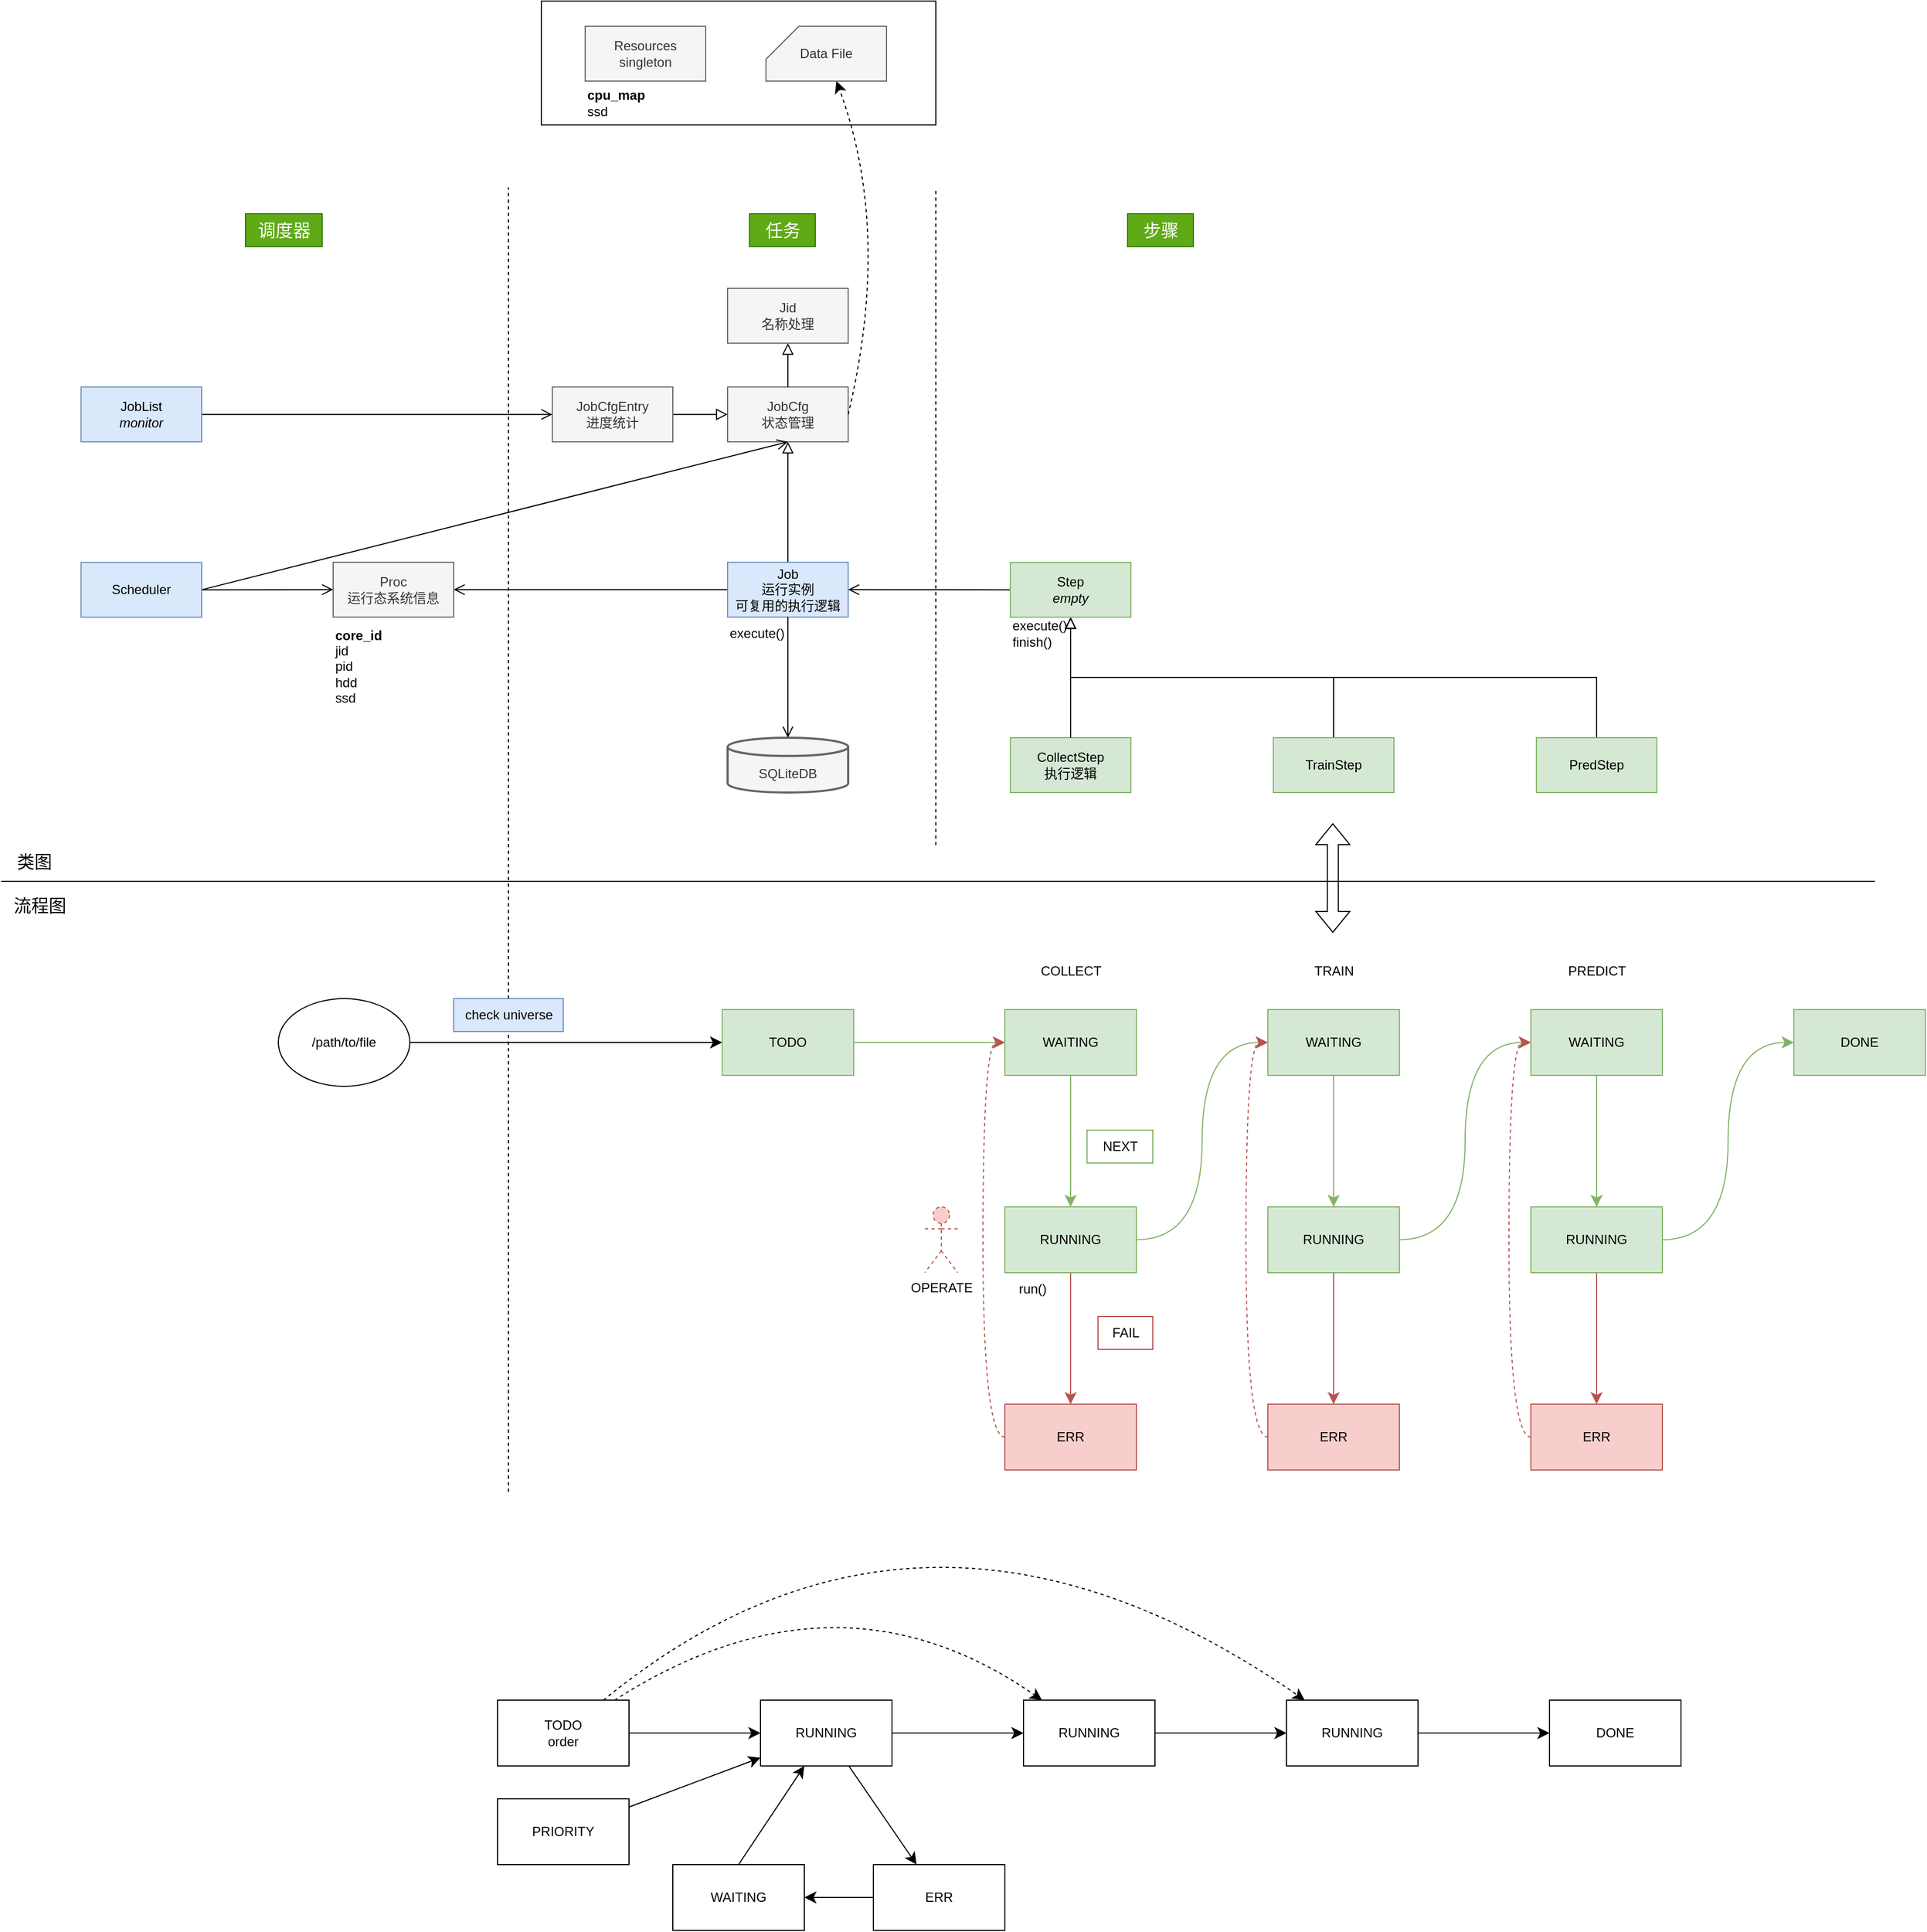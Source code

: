 <mxfile version="24.7.12">
  <diagram name="第 1 页" id="7KTaMBhgqVzbro8H5_XD">
    <mxGraphModel dx="731" dy="1300" grid="1" gridSize="10" guides="1" tooltips="1" connect="1" arrows="1" fold="1" page="0" pageScale="1" pageWidth="850" pageHeight="1100" math="0" shadow="0">
      <root>
        <mxCell id="0" />
        <mxCell id="1" parent="0" />
        <mxCell id="EudtSMNAYD2UXil9M96t-14" value="" style="edgeStyle=none;curved=1;rounded=0;orthogonalLoop=1;jettySize=auto;html=1;fontSize=12;startSize=8;endSize=8;" edge="1" parent="1" source="EudtSMNAYD2UXil9M96t-3" target="EudtSMNAYD2UXil9M96t-13">
          <mxGeometry relative="1" as="geometry" />
        </mxCell>
        <mxCell id="EudtSMNAYD2UXil9M96t-3" value="RUNNING" style="whiteSpace=wrap;html=1;rounded=0;" vertex="1" parent="1">
          <mxGeometry x="1240" y="1580" width="120" height="60" as="geometry" />
        </mxCell>
        <mxCell id="JNSrJHHTEGONHWkqj-x3-166" value="" style="endArrow=none;dashed=1;html=1;rounded=0;fontSize=12;startSize=8;endSize=8;curved=1;" parent="1" edge="1">
          <mxGeometry width="50" height="50" relative="1" as="geometry">
            <mxPoint x="1010" y="1390" as="sourcePoint" />
            <mxPoint x="1010" y="200" as="targetPoint" />
          </mxGeometry>
        </mxCell>
        <mxCell id="JNSrJHHTEGONHWkqj-x3-173" style="edgeStyle=none;curved=1;rounded=0;orthogonalLoop=1;jettySize=auto;html=1;entryX=0.5;entryY=0;entryDx=0;entryDy=0;fontSize=12;startSize=8;endSize=8;endArrow=none;endFill=0;startArrow=block;startFill=0;" parent="1" source="JNSrJHHTEGONHWkqj-x3-54" target="JNSrJHHTEGONHWkqj-x3-53" edge="1">
          <mxGeometry relative="1" as="geometry" />
        </mxCell>
        <mxCell id="JNSrJHHTEGONHWkqj-x3-54" value="&lt;div&gt;JobCfg&lt;/div&gt;&lt;div&gt;状态管理&lt;/div&gt;" style="html=1;whiteSpace=wrap;fillColor=#f5f5f5;strokeColor=#666666;fontColor=#333333;" parent="1" vertex="1">
          <mxGeometry x="1210" y="382.08" width="110" height="50" as="geometry" />
        </mxCell>
        <mxCell id="JNSrJHHTEGONHWkqj-x3-60" value="" style="edgeStyle=orthogonalEdgeStyle;rounded=0;orthogonalLoop=1;jettySize=auto;html=1;fontSize=12;startSize=8;endSize=8;endArrow=none;endFill=0;startArrow=block;startFill=0;" parent="1" source="JNSrJHHTEGONHWkqj-x3-55" target="JNSrJHHTEGONHWkqj-x3-54" edge="1">
          <mxGeometry relative="1" as="geometry" />
        </mxCell>
        <mxCell id="JNSrJHHTEGONHWkqj-x3-55" value="&lt;div&gt;Jid&lt;/div&gt;&lt;div&gt;名称处理&lt;br&gt;&lt;/div&gt;" style="html=1;whiteSpace=wrap;fillColor=#f5f5f5;fontColor=#333333;strokeColor=#666666;" parent="1" vertex="1">
          <mxGeometry x="1210" y="292.08" width="110" height="50" as="geometry" />
        </mxCell>
        <mxCell id="JNSrJHHTEGONHWkqj-x3-89" value="" style="edgeStyle=none;curved=1;rounded=0;orthogonalLoop=1;jettySize=auto;html=1;fontSize=12;startSize=8;endSize=8;endArrow=none;endFill=0;exitX=1;exitY=0.5;exitDx=0;exitDy=0;entryX=0;entryY=0.5;entryDx=0;entryDy=0;startArrow=open;startFill=0;" parent="1" source="JNSrJHHTEGONHWkqj-x3-56" target="JNSrJHHTEGONHWkqj-x3-53" edge="1">
          <mxGeometry relative="1" as="geometry" />
        </mxCell>
        <mxCell id="JNSrJHHTEGONHWkqj-x3-64" style="rounded=0;orthogonalLoop=1;jettySize=auto;html=1;entryX=0;entryY=0.5;entryDx=0;entryDy=0;fontSize=12;startSize=8;endSize=8;endArrow=open;endFill=0;exitX=1;exitY=0.5;exitDx=0;exitDy=0;" parent="1" source="JNSrJHHTEGONHWkqj-x3-57" target="JNSrJHHTEGONHWkqj-x3-56" edge="1">
          <mxGeometry relative="1" as="geometry" />
        </mxCell>
        <mxCell id="JNSrJHHTEGONHWkqj-x3-93" style="edgeStyle=none;curved=1;rounded=0;orthogonalLoop=1;jettySize=auto;html=1;exitX=1;exitY=0.5;exitDx=0;exitDy=0;entryX=0.5;entryY=1;entryDx=0;entryDy=0;fontSize=12;startSize=8;endSize=8;endArrow=open;endFill=0;" parent="1" source="JNSrJHHTEGONHWkqj-x3-57" target="JNSrJHHTEGONHWkqj-x3-54" edge="1">
          <mxGeometry relative="1" as="geometry" />
        </mxCell>
        <mxCell id="JNSrJHHTEGONHWkqj-x3-57" value="&lt;div&gt;Scheduler&lt;/div&gt;" style="html=1;whiteSpace=wrap;fillColor=#dae8fc;strokeColor=#6c8ebf;" parent="1" vertex="1">
          <mxGeometry x="620" y="542.07" width="110" height="50" as="geometry" />
        </mxCell>
        <mxCell id="JNSrJHHTEGONHWkqj-x3-258" value="" style="edgeStyle=none;curved=1;rounded=0;orthogonalLoop=1;jettySize=auto;html=1;fontSize=12;startSize=8;endSize=8;endArrow=block;endFill=0;" parent="1" source="JNSrJHHTEGONHWkqj-x3-90" target="JNSrJHHTEGONHWkqj-x3-54" edge="1">
          <mxGeometry relative="1" as="geometry" />
        </mxCell>
        <mxCell id="JNSrJHHTEGONHWkqj-x3-90" value="&lt;div&gt;JobCfgEntry&lt;/div&gt;&lt;div&gt;进度统计&lt;br&gt;&lt;/div&gt;" style="html=1;whiteSpace=wrap;fillColor=#f5f5f5;strokeColor=#666666;fontColor=#333333;" parent="1" vertex="1">
          <mxGeometry x="1050" y="382.08" width="110" height="50" as="geometry" />
        </mxCell>
        <mxCell id="JNSrJHHTEGONHWkqj-x3-119" value="" style="edgeStyle=none;curved=1;rounded=0;orthogonalLoop=1;jettySize=auto;html=1;fontSize=12;startSize=8;endSize=8;fillColor=#d5e8d4;strokeColor=#82b366;" parent="1" source="JNSrJHHTEGONHWkqj-x3-113" target="JNSrJHHTEGONHWkqj-x3-118" edge="1">
          <mxGeometry relative="1" as="geometry" />
        </mxCell>
        <mxCell id="JNSrJHHTEGONHWkqj-x3-113" value="TODO" style="rounded=0;whiteSpace=wrap;html=1;fillColor=#d5e8d4;strokeColor=#82b366;" parent="1" vertex="1">
          <mxGeometry x="1205" y="950" width="120" height="60" as="geometry" />
        </mxCell>
        <mxCell id="JNSrJHHTEGONHWkqj-x3-122" value="" style="edgeStyle=none;curved=1;rounded=0;orthogonalLoop=1;jettySize=auto;html=1;fontSize=12;startSize=8;endSize=8;fillColor=#d5e8d4;strokeColor=#82b366;" parent="1" source="JNSrJHHTEGONHWkqj-x3-118" target="JNSrJHHTEGONHWkqj-x3-121" edge="1">
          <mxGeometry relative="1" as="geometry" />
        </mxCell>
        <mxCell id="JNSrJHHTEGONHWkqj-x3-118" value="&lt;div&gt;WAITING&lt;/div&gt;" style="rounded=0;whiteSpace=wrap;html=1;fillColor=#d5e8d4;strokeColor=#82b366;" parent="1" vertex="1">
          <mxGeometry x="1463" y="950" width="120" height="60" as="geometry" />
        </mxCell>
        <mxCell id="JNSrJHHTEGONHWkqj-x3-127" value="" style="edgeStyle=none;curved=1;rounded=0;orthogonalLoop=1;jettySize=auto;html=1;fontSize=12;startSize=8;endSize=8;fillColor=#f8cecc;strokeColor=#b85450;" parent="1" source="JNSrJHHTEGONHWkqj-x3-121" target="JNSrJHHTEGONHWkqj-x3-126" edge="1">
          <mxGeometry relative="1" as="geometry" />
        </mxCell>
        <mxCell id="JNSrJHHTEGONHWkqj-x3-121" value="RUNNING" style="rounded=0;whiteSpace=wrap;html=1;fillColor=#d5e8d4;strokeColor=#82b366;" parent="1" vertex="1">
          <mxGeometry x="1463" y="1130" width="120" height="60" as="geometry" />
        </mxCell>
        <mxCell id="JNSrJHHTEGONHWkqj-x3-149" style="edgeStyle=orthogonalEdgeStyle;rounded=0;orthogonalLoop=1;jettySize=auto;html=1;exitX=0;exitY=0.5;exitDx=0;exitDy=0;entryX=0;entryY=0.5;entryDx=0;entryDy=0;fontSize=12;startSize=8;endSize=8;curved=1;fillColor=#f8cecc;strokeColor=#b85450;dashed=1;" parent="1" source="JNSrJHHTEGONHWkqj-x3-126" target="JNSrJHHTEGONHWkqj-x3-118" edge="1">
          <mxGeometry relative="1" as="geometry" />
        </mxCell>
        <mxCell id="JNSrJHHTEGONHWkqj-x3-126" value="ERR" style="rounded=0;whiteSpace=wrap;html=1;fillColor=#f8cecc;strokeColor=#b85450;" parent="1" vertex="1">
          <mxGeometry x="1463" y="1310" width="120" height="60" as="geometry" />
        </mxCell>
        <mxCell id="JNSrJHHTEGONHWkqj-x3-142" value="" style="edgeStyle=none;curved=1;rounded=0;orthogonalLoop=1;jettySize=auto;html=1;fontSize=12;startSize=8;endSize=8;fillColor=#d5e8d4;strokeColor=#82b366;" parent="1" source="JNSrJHHTEGONHWkqj-x3-128" target="JNSrJHHTEGONHWkqj-x3-134" edge="1">
          <mxGeometry relative="1" as="geometry" />
        </mxCell>
        <mxCell id="JNSrJHHTEGONHWkqj-x3-128" value="&lt;div&gt;WAITING&lt;/div&gt;" style="rounded=0;whiteSpace=wrap;html=1;fillColor=#d5e8d4;strokeColor=#82b366;" parent="1" vertex="1">
          <mxGeometry x="1703" y="950" width="120" height="60" as="geometry" />
        </mxCell>
        <mxCell id="JNSrJHHTEGONHWkqj-x3-143" value="" style="edgeStyle=none;curved=1;rounded=0;orthogonalLoop=1;jettySize=auto;html=1;fontSize=12;startSize=8;endSize=8;fillColor=#d5e8d4;strokeColor=#82b366;" parent="1" source="JNSrJHHTEGONHWkqj-x3-130" target="JNSrJHHTEGONHWkqj-x3-136" edge="1">
          <mxGeometry relative="1" as="geometry" />
        </mxCell>
        <mxCell id="JNSrJHHTEGONHWkqj-x3-130" value="&lt;div&gt;WAITING&lt;/div&gt;" style="rounded=0;whiteSpace=wrap;html=1;fillColor=#d5e8d4;strokeColor=#82b366;" parent="1" vertex="1">
          <mxGeometry x="1943" y="950" width="120" height="60" as="geometry" />
        </mxCell>
        <mxCell id="JNSrJHHTEGONHWkqj-x3-132" value="DONE" style="rounded=0;whiteSpace=wrap;html=1;fillColor=#d5e8d4;strokeColor=#82b366;" parent="1" vertex="1">
          <mxGeometry x="2183" y="950" width="120" height="60" as="geometry" />
        </mxCell>
        <mxCell id="JNSrJHHTEGONHWkqj-x3-145" value="" style="edgeStyle=none;curved=1;rounded=0;orthogonalLoop=1;jettySize=auto;html=1;fontSize=12;startSize=8;endSize=8;fillColor=#f8cecc;strokeColor=#b85450;" parent="1" source="JNSrJHHTEGONHWkqj-x3-134" target="JNSrJHHTEGONHWkqj-x3-138" edge="1">
          <mxGeometry relative="1" as="geometry" />
        </mxCell>
        <mxCell id="JNSrJHHTEGONHWkqj-x3-147" style="edgeStyle=orthogonalEdgeStyle;curved=1;rounded=0;orthogonalLoop=1;jettySize=auto;html=1;exitX=1;exitY=0.5;exitDx=0;exitDy=0;entryX=0;entryY=0.5;entryDx=0;entryDy=0;fontSize=12;startSize=8;endSize=8;fillColor=#d5e8d4;strokeColor=#82b366;" parent="1" source="JNSrJHHTEGONHWkqj-x3-134" target="JNSrJHHTEGONHWkqj-x3-130" edge="1">
          <mxGeometry relative="1" as="geometry" />
        </mxCell>
        <mxCell id="JNSrJHHTEGONHWkqj-x3-134" value="RUNNING" style="rounded=0;whiteSpace=wrap;html=1;fillColor=#d5e8d4;strokeColor=#82b366;" parent="1" vertex="1">
          <mxGeometry x="1703" y="1130" width="120" height="60" as="geometry" />
        </mxCell>
        <mxCell id="JNSrJHHTEGONHWkqj-x3-144" value="" style="edgeStyle=none;curved=1;rounded=0;orthogonalLoop=1;jettySize=auto;html=1;fontSize=12;startSize=8;endSize=8;fillColor=#f8cecc;strokeColor=#b85450;" parent="1" source="JNSrJHHTEGONHWkqj-x3-136" target="JNSrJHHTEGONHWkqj-x3-140" edge="1">
          <mxGeometry relative="1" as="geometry" />
        </mxCell>
        <mxCell id="JNSrJHHTEGONHWkqj-x3-148" style="edgeStyle=orthogonalEdgeStyle;curved=1;rounded=0;orthogonalLoop=1;jettySize=auto;html=1;exitX=1;exitY=0.5;exitDx=0;exitDy=0;entryX=0;entryY=0.5;entryDx=0;entryDy=0;fontSize=12;startSize=8;endSize=8;fillColor=#d5e8d4;strokeColor=#82b366;" parent="1" source="JNSrJHHTEGONHWkqj-x3-136" target="JNSrJHHTEGONHWkqj-x3-132" edge="1">
          <mxGeometry relative="1" as="geometry" />
        </mxCell>
        <mxCell id="JNSrJHHTEGONHWkqj-x3-136" value="RUNNING" style="rounded=0;whiteSpace=wrap;html=1;fillColor=#d5e8d4;strokeColor=#82b366;" parent="1" vertex="1">
          <mxGeometry x="1943" y="1130" width="120" height="60" as="geometry" />
        </mxCell>
        <mxCell id="JNSrJHHTEGONHWkqj-x3-138" value="ERR" style="rounded=0;whiteSpace=wrap;html=1;fillColor=#f8cecc;strokeColor=#b85450;" parent="1" vertex="1">
          <mxGeometry x="1703" y="1310" width="120" height="60" as="geometry" />
        </mxCell>
        <mxCell id="JNSrJHHTEGONHWkqj-x3-152" style="edgeStyle=orthogonalEdgeStyle;curved=1;rounded=0;orthogonalLoop=1;jettySize=auto;html=1;exitX=0;exitY=0.5;exitDx=0;exitDy=0;entryX=0;entryY=0.5;entryDx=0;entryDy=0;fontSize=12;startSize=8;endSize=8;fillColor=#f8cecc;strokeColor=#b85450;dashed=1;" parent="1" source="JNSrJHHTEGONHWkqj-x3-140" target="JNSrJHHTEGONHWkqj-x3-130" edge="1">
          <mxGeometry relative="1" as="geometry" />
        </mxCell>
        <mxCell id="JNSrJHHTEGONHWkqj-x3-140" value="ERR" style="rounded=0;whiteSpace=wrap;html=1;fillColor=#f8cecc;strokeColor=#b85450;" parent="1" vertex="1">
          <mxGeometry x="1943" y="1310" width="120" height="60" as="geometry" />
        </mxCell>
        <mxCell id="JNSrJHHTEGONHWkqj-x3-153" value="TRAIN" style="text;html=1;align=center;verticalAlign=middle;resizable=0;points=[];autosize=1;strokeColor=none;fillColor=none;fontSize=12;" parent="1" vertex="1">
          <mxGeometry x="1733" y="900" width="60" height="30" as="geometry" />
        </mxCell>
        <mxCell id="JNSrJHHTEGONHWkqj-x3-154" value="COLLECT" style="text;html=1;align=center;verticalAlign=middle;resizable=0;points=[];autosize=1;strokeColor=none;fillColor=none;fontSize=12;" parent="1" vertex="1">
          <mxGeometry x="1483" y="900" width="80" height="30" as="geometry" />
        </mxCell>
        <mxCell id="JNSrJHHTEGONHWkqj-x3-155" value="PREDICT" style="text;html=1;align=center;verticalAlign=middle;resizable=0;points=[];autosize=1;strokeColor=none;fillColor=none;fontSize=12;" parent="1" vertex="1">
          <mxGeometry x="1963" y="900" width="80" height="30" as="geometry" />
        </mxCell>
        <mxCell id="JNSrJHHTEGONHWkqj-x3-164" value="" style="edgeStyle=none;curved=1;rounded=0;orthogonalLoop=1;jettySize=auto;html=1;fontSize=12;startSize=8;endSize=8;" parent="1" source="JNSrJHHTEGONHWkqj-x3-158" target="JNSrJHHTEGONHWkqj-x3-113" edge="1">
          <mxGeometry relative="1" as="geometry" />
        </mxCell>
        <mxCell id="JNSrJHHTEGONHWkqj-x3-158" value="/path/to/file" style="ellipse;whiteSpace=wrap;html=1;" parent="1" vertex="1">
          <mxGeometry x="800" y="940" width="120" height="80" as="geometry" />
        </mxCell>
        <mxCell id="JNSrJHHTEGONHWkqj-x3-165" value="check universe" style="text;html=1;align=center;verticalAlign=middle;resizable=0;points=[];autosize=1;fontSize=12;fillColor=#dae8fc;strokeColor=#6c8ebf;" parent="1" vertex="1">
          <mxGeometry x="960" y="940" width="100" height="30" as="geometry" />
        </mxCell>
        <mxCell id="JNSrJHHTEGONHWkqj-x3-167" value="OPERATE" style="shape=umlActor;verticalLabelPosition=bottom;verticalAlign=top;html=1;outlineConnect=0;fillColor=#f8cecc;strokeColor=#b85450;dashed=1;" parent="1" vertex="1">
          <mxGeometry x="1390" y="1130" width="30" height="60" as="geometry" />
        </mxCell>
        <mxCell id="JNSrJHHTEGONHWkqj-x3-146" style="edgeStyle=orthogonalEdgeStyle;curved=1;rounded=0;orthogonalLoop=1;jettySize=auto;html=1;exitX=1;exitY=0.5;exitDx=0;exitDy=0;entryX=0;entryY=0.5;entryDx=0;entryDy=0;fontSize=12;startSize=8;endSize=8;fillColor=#d5e8d4;strokeColor=#82b366;" parent="1" source="JNSrJHHTEGONHWkqj-x3-121" target="JNSrJHHTEGONHWkqj-x3-128" edge="1">
          <mxGeometry relative="1" as="geometry" />
        </mxCell>
        <mxCell id="JNSrJHHTEGONHWkqj-x3-151" style="edgeStyle=orthogonalEdgeStyle;curved=1;rounded=0;orthogonalLoop=1;jettySize=auto;html=1;exitX=0;exitY=0.5;exitDx=0;exitDy=0;entryX=0;entryY=0.5;entryDx=0;entryDy=0;fontSize=12;startSize=8;endSize=8;fillColor=#f8cecc;strokeColor=#b85450;dashed=1;" parent="1" source="JNSrJHHTEGONHWkqj-x3-138" target="JNSrJHHTEGONHWkqj-x3-128" edge="1">
          <mxGeometry relative="1" as="geometry" />
        </mxCell>
        <mxCell id="JNSrJHHTEGONHWkqj-x3-171" value="调度器" style="text;html=1;align=center;verticalAlign=middle;resizable=0;points=[];autosize=1;strokeColor=#2D7600;fillColor=#60a917;fontSize=16;fontColor=#ffffff;" parent="1" vertex="1">
          <mxGeometry x="770" y="224" width="70" height="30" as="geometry" />
        </mxCell>
        <mxCell id="JNSrJHHTEGONHWkqj-x3-172" value="任务" style="text;html=1;align=center;verticalAlign=middle;resizable=0;points=[];autosize=1;strokeColor=#2D7600;fillColor=#60a917;fontSize=16;fontColor=#ffffff;" parent="1" vertex="1">
          <mxGeometry x="1230" y="224" width="60" height="30" as="geometry" />
        </mxCell>
        <mxCell id="JNSrJHHTEGONHWkqj-x3-175" value="" style="group" parent="1" vertex="1" connectable="0">
          <mxGeometry x="850" y="541.93" width="110" height="140" as="geometry" />
        </mxCell>
        <mxCell id="JNSrJHHTEGONHWkqj-x3-56" value="&lt;div&gt;Proc&lt;/div&gt;运行态系统信息" style="html=1;whiteSpace=wrap;fillColor=#f5f5f5;strokeColor=#666666;fontColor=#333333;" parent="JNSrJHHTEGONHWkqj-x3-175" vertex="1">
          <mxGeometry width="110" height="50" as="geometry" />
        </mxCell>
        <mxCell id="JNSrJHHTEGONHWkqj-x3-108" value="&lt;div style=&quot;font-size: 12px;&quot;&gt;&lt;b&gt;core_id&lt;/b&gt;&lt;/div&gt;&lt;div style=&quot;font-size: 12px;&quot;&gt;jid&lt;/div&gt;&lt;div style=&quot;font-size: 12px;&quot;&gt;pid&lt;/div&gt;&lt;div style=&quot;font-size: 12px;&quot;&gt;hdd&lt;/div&gt;&lt;div style=&quot;font-size: 12px;&quot;&gt;ssd&lt;br style=&quot;font-size: 12px;&quot;&gt;&lt;/div&gt;" style="text;html=1;align=left;verticalAlign=middle;resizable=0;points=[];autosize=1;strokeColor=none;fillColor=none;fontSize=12;" parent="JNSrJHHTEGONHWkqj-x3-175" vertex="1">
          <mxGeometry y="50" width="70" height="90" as="geometry" />
        </mxCell>
        <mxCell id="JNSrJHHTEGONHWkqj-x3-176" value="" style="group" parent="1" vertex="1" connectable="0">
          <mxGeometry x="1210" y="541.93" width="110" height="80" as="geometry" />
        </mxCell>
        <mxCell id="JNSrJHHTEGONHWkqj-x3-53" value="&lt;div&gt;Job&lt;/div&gt;&lt;div&gt;运行实例&lt;/div&gt;&lt;div&gt;可复用的执行逻辑&lt;br&gt;&lt;/div&gt;" style="html=1;whiteSpace=wrap;fillColor=#dae8fc;strokeColor=#6c8ebf;" parent="JNSrJHHTEGONHWkqj-x3-176" vertex="1">
          <mxGeometry width="110" height="50" as="geometry" />
        </mxCell>
        <mxCell id="JNSrJHHTEGONHWkqj-x3-111" value="execute()" style="text;html=1;align=left;verticalAlign=middle;resizable=0;points=[];autosize=1;strokeColor=none;fillColor=none;fontSize=12;" parent="JNSrJHHTEGONHWkqj-x3-176" vertex="1">
          <mxGeometry y="50" width="70" height="30" as="geometry" />
        </mxCell>
        <mxCell id="JNSrJHHTEGONHWkqj-x3-178" value="NEXT" style="text;html=1;align=center;verticalAlign=middle;resizable=0;points=[];autosize=1;strokeColor=#82b366;fillColor=none;fontSize=12;" parent="1" vertex="1">
          <mxGeometry x="1538" y="1060" width="60" height="30" as="geometry" />
        </mxCell>
        <mxCell id="JNSrJHHTEGONHWkqj-x3-179" value="FAIL" style="text;html=1;align=center;verticalAlign=middle;resizable=0;points=[];autosize=1;strokeColor=#b85450;fillColor=none;fontSize=12;" parent="1" vertex="1">
          <mxGeometry x="1548" y="1230" width="50" height="30" as="geometry" />
        </mxCell>
        <mxCell id="JNSrJHHTEGONHWkqj-x3-190" value="run()" style="text;html=1;align=center;verticalAlign=middle;resizable=0;points=[];autosize=1;strokeColor=none;fillColor=none;fontSize=12;" parent="1" vertex="1">
          <mxGeometry x="1463" y="1190" width="50" height="30" as="geometry" />
        </mxCell>
        <mxCell id="JNSrJHHTEGONHWkqj-x3-199" value="" style="endArrow=none;html=1;rounded=0;fontSize=12;startSize=8;endSize=8;curved=1;" parent="1" edge="1">
          <mxGeometry width="50" height="50" relative="1" as="geometry">
            <mxPoint x="547" y="833" as="sourcePoint" />
            <mxPoint x="2257" y="833" as="targetPoint" />
          </mxGeometry>
        </mxCell>
        <mxCell id="JNSrJHHTEGONHWkqj-x3-210" value="&lt;div&gt;CollectStep&lt;/div&gt;&lt;div&gt;执行逻辑&lt;br&gt;&lt;/div&gt;" style="html=1;whiteSpace=wrap;fillColor=#d5e8d4;strokeColor=#82b366;" parent="1" vertex="1">
          <mxGeometry x="1468" y="702" width="110" height="50" as="geometry" />
        </mxCell>
        <mxCell id="JNSrJHHTEGONHWkqj-x3-217" style="edgeStyle=orthogonalEdgeStyle;rounded=0;orthogonalLoop=1;jettySize=auto;html=1;exitX=0.5;exitY=0;exitDx=0;exitDy=0;fontSize=12;startSize=8;endSize=8;endArrow=block;endFill=0;" parent="1" source="JNSrJHHTEGONHWkqj-x3-211" target="JNSrJHHTEGONHWkqj-x3-203" edge="1">
          <mxGeometry relative="1" as="geometry" />
        </mxCell>
        <mxCell id="JNSrJHHTEGONHWkqj-x3-211" value="TrainStep" style="html=1;whiteSpace=wrap;fillColor=#d5e8d4;strokeColor=#82b366;" parent="1" vertex="1">
          <mxGeometry x="1708" y="702" width="110" height="50" as="geometry" />
        </mxCell>
        <mxCell id="JNSrJHHTEGONHWkqj-x3-232" style="edgeStyle=elbowEdgeStyle;rounded=0;orthogonalLoop=1;jettySize=auto;html=1;fontSize=12;startSize=8;endSize=8;elbow=vertical;endArrow=block;endFill=0;" parent="1" source="JNSrJHHTEGONHWkqj-x3-231" target="JNSrJHHTEGONHWkqj-x3-203" edge="1">
          <mxGeometry relative="1" as="geometry" />
        </mxCell>
        <mxCell id="JNSrJHHTEGONHWkqj-x3-231" value="&lt;div&gt;PredStep&lt;/div&gt;" style="html=1;whiteSpace=wrap;fillColor=#d5e8d4;strokeColor=#82b366;" parent="1" vertex="1">
          <mxGeometry x="1948" y="702" width="110" height="50" as="geometry" />
        </mxCell>
        <mxCell id="JNSrJHHTEGONHWkqj-x3-216" value="" style="edgeStyle=none;curved=1;rounded=0;orthogonalLoop=1;jettySize=auto;html=1;fontSize=12;startSize=8;endSize=8;startArrow=block;startFill=0;endArrow=none;endFill=0;" parent="1" source="JNSrJHHTEGONHWkqj-x3-203" target="JNSrJHHTEGONHWkqj-x3-210" edge="1">
          <mxGeometry relative="1" as="geometry" />
        </mxCell>
        <mxCell id="JNSrJHHTEGONHWkqj-x3-221" value="" style="endArrow=none;dashed=1;html=1;rounded=0;fontSize=12;startSize=8;endSize=8;curved=1;" parent="1" edge="1">
          <mxGeometry width="50" height="50" relative="1" as="geometry">
            <mxPoint x="1400" y="800" as="sourcePoint" />
            <mxPoint x="1400" y="200" as="targetPoint" />
          </mxGeometry>
        </mxCell>
        <mxCell id="JNSrJHHTEGONHWkqj-x3-222" style="edgeStyle=none;curved=1;rounded=0;orthogonalLoop=1;jettySize=auto;html=1;exitX=1;exitY=0.5;exitDx=0;exitDy=0;entryX=0;entryY=0.5;entryDx=0;entryDy=0;fontSize=12;startSize=8;endSize=8;endArrow=none;endFill=0;startArrow=open;startFill=0;" parent="1" source="JNSrJHHTEGONHWkqj-x3-53" target="JNSrJHHTEGONHWkqj-x3-203" edge="1">
          <mxGeometry relative="1" as="geometry" />
        </mxCell>
        <mxCell id="JNSrJHHTEGONHWkqj-x3-225" value="步骤" style="text;html=1;align=center;verticalAlign=middle;resizable=0;points=[];autosize=1;strokeColor=#2D7600;fillColor=#60a917;fontSize=16;fontColor=#ffffff;" parent="1" vertex="1">
          <mxGeometry x="1575" y="224" width="60" height="30" as="geometry" />
        </mxCell>
        <mxCell id="JNSrJHHTEGONHWkqj-x3-233" value="" style="group" parent="1" vertex="1" connectable="0">
          <mxGeometry x="1468" y="542.07" width="110" height="84.93" as="geometry" />
        </mxCell>
        <mxCell id="JNSrJHHTEGONHWkqj-x3-203" value="&lt;div&gt;Step&lt;/div&gt;&lt;div&gt;&lt;i&gt;empty&lt;/i&gt;&lt;/div&gt;" style="html=1;whiteSpace=wrap;fillColor=#d5e8d4;strokeColor=#82b366;" parent="JNSrJHHTEGONHWkqj-x3-233" vertex="1">
          <mxGeometry width="110" height="50" as="geometry" />
        </mxCell>
        <mxCell id="JNSrJHHTEGONHWkqj-x3-207" value="&lt;div&gt;execute()&lt;/div&gt;&lt;div&gt;finish()&lt;br&gt;&lt;/div&gt;" style="text;html=1;align=left;verticalAlign=middle;resizable=0;points=[];autosize=1;strokeColor=none;fillColor=none;fontSize=12;" parent="JNSrJHHTEGONHWkqj-x3-233" vertex="1">
          <mxGeometry y="44.93" width="70" height="40" as="geometry" />
        </mxCell>
        <mxCell id="JNSrJHHTEGONHWkqj-x3-196" value="&lt;br&gt;&lt;div&gt;SQLiteDB&lt;/div&gt;" style="html=1;whiteSpace=wrap;fillColor=#f5f5f5;strokeColor=#666666;fontColor=#333333;strokeWidth=2;shape=mxgraph.flowchart.database;" parent="1" vertex="1">
          <mxGeometry x="1210" y="702" width="110" height="50" as="geometry" />
        </mxCell>
        <mxCell id="JNSrJHHTEGONHWkqj-x3-236" value="" style="group" parent="1" vertex="1" connectable="0">
          <mxGeometry x="1040" y="30" width="360" height="113" as="geometry" />
        </mxCell>
        <mxCell id="JNSrJHHTEGONHWkqj-x3-226" value="" style="rounded=0;whiteSpace=wrap;html=1;" parent="JNSrJHHTEGONHWkqj-x3-236" vertex="1">
          <mxGeometry width="360" height="113" as="geometry" />
        </mxCell>
        <mxCell id="JNSrJHHTEGONHWkqj-x3-174" value="" style="group" parent="JNSrJHHTEGONHWkqj-x3-236" vertex="1" connectable="0">
          <mxGeometry x="40" y="23" width="110" height="90" as="geometry" />
        </mxCell>
        <mxCell id="JNSrJHHTEGONHWkqj-x3-44" value="Resources&lt;br&gt;&lt;div&gt;singleton&lt;br&gt;&lt;/div&gt;" style="html=1;whiteSpace=wrap;fillColor=#f5f5f5;strokeColor=#666666;fontColor=#333333;" parent="JNSrJHHTEGONHWkqj-x3-174" vertex="1">
          <mxGeometry width="110" height="50" as="geometry" />
        </mxCell>
        <mxCell id="JNSrJHHTEGONHWkqj-x3-107" value="&lt;div style=&quot;font-size: 12px;&quot;&gt;&lt;b&gt;cpu_map&lt;/b&gt;&lt;/div&gt;&lt;div style=&quot;font-size: 12px;&quot;&gt;ssd&lt;br style=&quot;font-size: 12px;&quot;&gt;&lt;/div&gt;" style="text;html=1;align=left;verticalAlign=middle;resizable=0;points=[];autosize=1;strokeColor=none;fillColor=none;fontSize=12;" parent="JNSrJHHTEGONHWkqj-x3-174" vertex="1">
          <mxGeometry y="50" width="80" height="40" as="geometry" />
        </mxCell>
        <mxCell id="JNSrJHHTEGONHWkqj-x3-195" value="Data File" style="html=1;whiteSpace=wrap;fillColor=#f5f5f5;strokeColor=#666666;shape=card;fontColor=#333333;" parent="JNSrJHHTEGONHWkqj-x3-236" vertex="1">
          <mxGeometry x="205" y="23" width="110" height="50" as="geometry" />
        </mxCell>
        <mxCell id="JNSrJHHTEGONHWkqj-x3-237" style="edgeStyle=none;curved=1;rounded=0;orthogonalLoop=1;jettySize=auto;html=1;exitX=0.5;exitY=1;exitDx=0;exitDy=0;entryX=0.5;entryY=0;entryDx=0;entryDy=0;fontSize=12;startSize=8;endSize=8;endArrow=open;endFill=0;" parent="1" source="JNSrJHHTEGONHWkqj-x3-53" target="JNSrJHHTEGONHWkqj-x3-196" edge="1">
          <mxGeometry relative="1" as="geometry" />
        </mxCell>
        <mxCell id="JNSrJHHTEGONHWkqj-x3-240" value="" style="endArrow=classic;startArrow=classic;html=1;rounded=0;fontSize=12;curved=1;shape=flexArrow;" parent="1" edge="1">
          <mxGeometry width="50" height="50" relative="1" as="geometry">
            <mxPoint x="1762.29" y="880" as="sourcePoint" />
            <mxPoint x="1762.29" y="780" as="targetPoint" />
          </mxGeometry>
        </mxCell>
        <mxCell id="JNSrJHHTEGONHWkqj-x3-257" style="edgeStyle=none;curved=1;rounded=0;orthogonalLoop=1;jettySize=auto;html=1;exitX=1;exitY=0.5;exitDx=0;exitDy=0;entryX=0;entryY=0.5;entryDx=0;entryDy=0;fontSize=12;startSize=8;endSize=8;endArrow=open;endFill=0;" parent="1" source="JNSrJHHTEGONHWkqj-x3-255" target="JNSrJHHTEGONHWkqj-x3-90" edge="1">
          <mxGeometry relative="1" as="geometry" />
        </mxCell>
        <mxCell id="JNSrJHHTEGONHWkqj-x3-255" value="&lt;div&gt;JobList&lt;/div&gt;&lt;div&gt;&lt;i&gt;monitor&lt;/i&gt;&lt;br&gt;&lt;/div&gt;" style="html=1;whiteSpace=wrap;fillColor=#dae8fc;strokeColor=#6c8ebf;" parent="1" vertex="1">
          <mxGeometry x="620" y="382.08" width="110" height="50" as="geometry" />
        </mxCell>
        <mxCell id="JNSrJHHTEGONHWkqj-x3-259" style="edgeStyle=none;curved=1;rounded=0;orthogonalLoop=1;jettySize=auto;html=1;exitX=1;exitY=0.5;exitDx=0;exitDy=0;fontSize=12;startSize=8;endSize=8;dashed=1;" parent="1" source="JNSrJHHTEGONHWkqj-x3-54" target="JNSrJHHTEGONHWkqj-x3-195" edge="1">
          <mxGeometry relative="1" as="geometry">
            <Array as="points">
              <mxPoint x="1360" y="240" />
            </Array>
          </mxGeometry>
        </mxCell>
        <mxCell id="JNSrJHHTEGONHWkqj-x3-261" value="流程图" style="text;html=1;align=center;verticalAlign=middle;resizable=0;points=[];autosize=1;strokeColor=none;fillColor=none;fontSize=16;" parent="1" vertex="1">
          <mxGeometry x="547" y="840" width="70" height="30" as="geometry" />
        </mxCell>
        <mxCell id="JNSrJHHTEGONHWkqj-x3-262" value="&lt;div&gt;类图&lt;/div&gt;" style="text;html=1;align=center;verticalAlign=middle;resizable=0;points=[];autosize=1;strokeColor=none;fillColor=none;fontSize=16;" parent="1" vertex="1">
          <mxGeometry x="547" y="800" width="60" height="30" as="geometry" />
        </mxCell>
        <mxCell id="EudtSMNAYD2UXil9M96t-4" value="" style="edgeStyle=none;curved=1;rounded=0;orthogonalLoop=1;jettySize=auto;html=1;fontSize=12;startSize=8;endSize=8;" edge="1" parent="1" source="EudtSMNAYD2UXil9M96t-1" target="EudtSMNAYD2UXil9M96t-3">
          <mxGeometry relative="1" as="geometry" />
        </mxCell>
        <mxCell id="EudtSMNAYD2UXil9M96t-11" style="edgeStyle=none;curved=1;rounded=0;orthogonalLoop=1;jettySize=auto;html=1;fontSize=12;startSize=8;endSize=8;dashed=1;" edge="1" parent="1" source="EudtSMNAYD2UXil9M96t-1" target="EudtSMNAYD2UXil9M96t-5">
          <mxGeometry relative="1" as="geometry">
            <Array as="points">
              <mxPoint x="1310" y="1450" />
            </Array>
          </mxGeometry>
        </mxCell>
        <mxCell id="EudtSMNAYD2UXil9M96t-12" style="edgeStyle=none;curved=1;rounded=0;orthogonalLoop=1;jettySize=auto;html=1;fontSize=12;startSize=8;endSize=8;dashed=1;" edge="1" parent="1" source="EudtSMNAYD2UXil9M96t-1" target="EudtSMNAYD2UXil9M96t-7">
          <mxGeometry relative="1" as="geometry">
            <Array as="points">
              <mxPoint x="1390" y="1340" />
            </Array>
          </mxGeometry>
        </mxCell>
        <mxCell id="EudtSMNAYD2UXil9M96t-1" value="&lt;div&gt;TODO&lt;/div&gt;&lt;div&gt;order&lt;br&gt;&lt;/div&gt;" style="rounded=0;whiteSpace=wrap;html=1;" vertex="1" parent="1">
          <mxGeometry x="1000" y="1580" width="120" height="60" as="geometry" />
        </mxCell>
        <mxCell id="EudtSMNAYD2UXil9M96t-6" value="" style="edgeStyle=none;curved=1;rounded=0;orthogonalLoop=1;jettySize=auto;html=1;fontSize=12;startSize=8;endSize=8;" edge="1" parent="1" source="EudtSMNAYD2UXil9M96t-3" target="EudtSMNAYD2UXil9M96t-5">
          <mxGeometry relative="1" as="geometry" />
        </mxCell>
        <mxCell id="EudtSMNAYD2UXil9M96t-8" value="" style="edgeStyle=none;curved=1;rounded=0;orthogonalLoop=1;jettySize=auto;html=1;fontSize=12;startSize=8;endSize=8;" edge="1" parent="1" source="EudtSMNAYD2UXil9M96t-5" target="EudtSMNAYD2UXil9M96t-7">
          <mxGeometry relative="1" as="geometry" />
        </mxCell>
        <mxCell id="EudtSMNAYD2UXil9M96t-5" value="&lt;div&gt;RUNNING&lt;/div&gt;" style="whiteSpace=wrap;html=1;rounded=0;" vertex="1" parent="1">
          <mxGeometry x="1480" y="1580" width="120" height="60" as="geometry" />
        </mxCell>
        <mxCell id="EudtSMNAYD2UXil9M96t-10" value="" style="edgeStyle=none;curved=1;rounded=0;orthogonalLoop=1;jettySize=auto;html=1;fontSize=12;startSize=8;endSize=8;" edge="1" parent="1" source="EudtSMNAYD2UXil9M96t-7" target="EudtSMNAYD2UXil9M96t-9">
          <mxGeometry relative="1" as="geometry" />
        </mxCell>
        <mxCell id="EudtSMNAYD2UXil9M96t-7" value="&lt;div&gt;RUNNING&lt;/div&gt;" style="whiteSpace=wrap;html=1;rounded=0;" vertex="1" parent="1">
          <mxGeometry x="1720" y="1580" width="120" height="60" as="geometry" />
        </mxCell>
        <mxCell id="EudtSMNAYD2UXil9M96t-9" value="DONE" style="whiteSpace=wrap;html=1;rounded=0;" vertex="1" parent="1">
          <mxGeometry x="1960" y="1580" width="120" height="60" as="geometry" />
        </mxCell>
        <mxCell id="EudtSMNAYD2UXil9M96t-16" value="" style="edgeStyle=none;curved=1;rounded=0;orthogonalLoop=1;jettySize=auto;html=1;fontSize=12;startSize=8;endSize=8;" edge="1" parent="1" source="EudtSMNAYD2UXil9M96t-13" target="EudtSMNAYD2UXil9M96t-15">
          <mxGeometry relative="1" as="geometry" />
        </mxCell>
        <mxCell id="EudtSMNAYD2UXil9M96t-13" value="ERR" style="whiteSpace=wrap;html=1;rounded=0;" vertex="1" parent="1">
          <mxGeometry x="1343" y="1730" width="120" height="60" as="geometry" />
        </mxCell>
        <mxCell id="EudtSMNAYD2UXil9M96t-17" style="edgeStyle=none;curved=1;rounded=0;orthogonalLoop=1;jettySize=auto;html=1;exitX=0.5;exitY=0;exitDx=0;exitDy=0;fontSize=12;startSize=8;endSize=8;" edge="1" parent="1" source="EudtSMNAYD2UXil9M96t-15" target="EudtSMNAYD2UXil9M96t-3">
          <mxGeometry relative="1" as="geometry" />
        </mxCell>
        <mxCell id="EudtSMNAYD2UXil9M96t-15" value="WAITING" style="whiteSpace=wrap;html=1;rounded=0;" vertex="1" parent="1">
          <mxGeometry x="1160" y="1730" width="120" height="60" as="geometry" />
        </mxCell>
        <mxCell id="EudtSMNAYD2UXil9M96t-20" style="edgeStyle=none;curved=1;rounded=0;orthogonalLoop=1;jettySize=auto;html=1;fontSize=12;startSize=8;endSize=8;" edge="1" parent="1" source="EudtSMNAYD2UXil9M96t-18" target="EudtSMNAYD2UXil9M96t-3">
          <mxGeometry relative="1" as="geometry" />
        </mxCell>
        <mxCell id="EudtSMNAYD2UXil9M96t-18" value="PRIORITY" style="rounded=0;whiteSpace=wrap;html=1;" vertex="1" parent="1">
          <mxGeometry x="1000" y="1670" width="120" height="60" as="geometry" />
        </mxCell>
      </root>
    </mxGraphModel>
  </diagram>
</mxfile>
